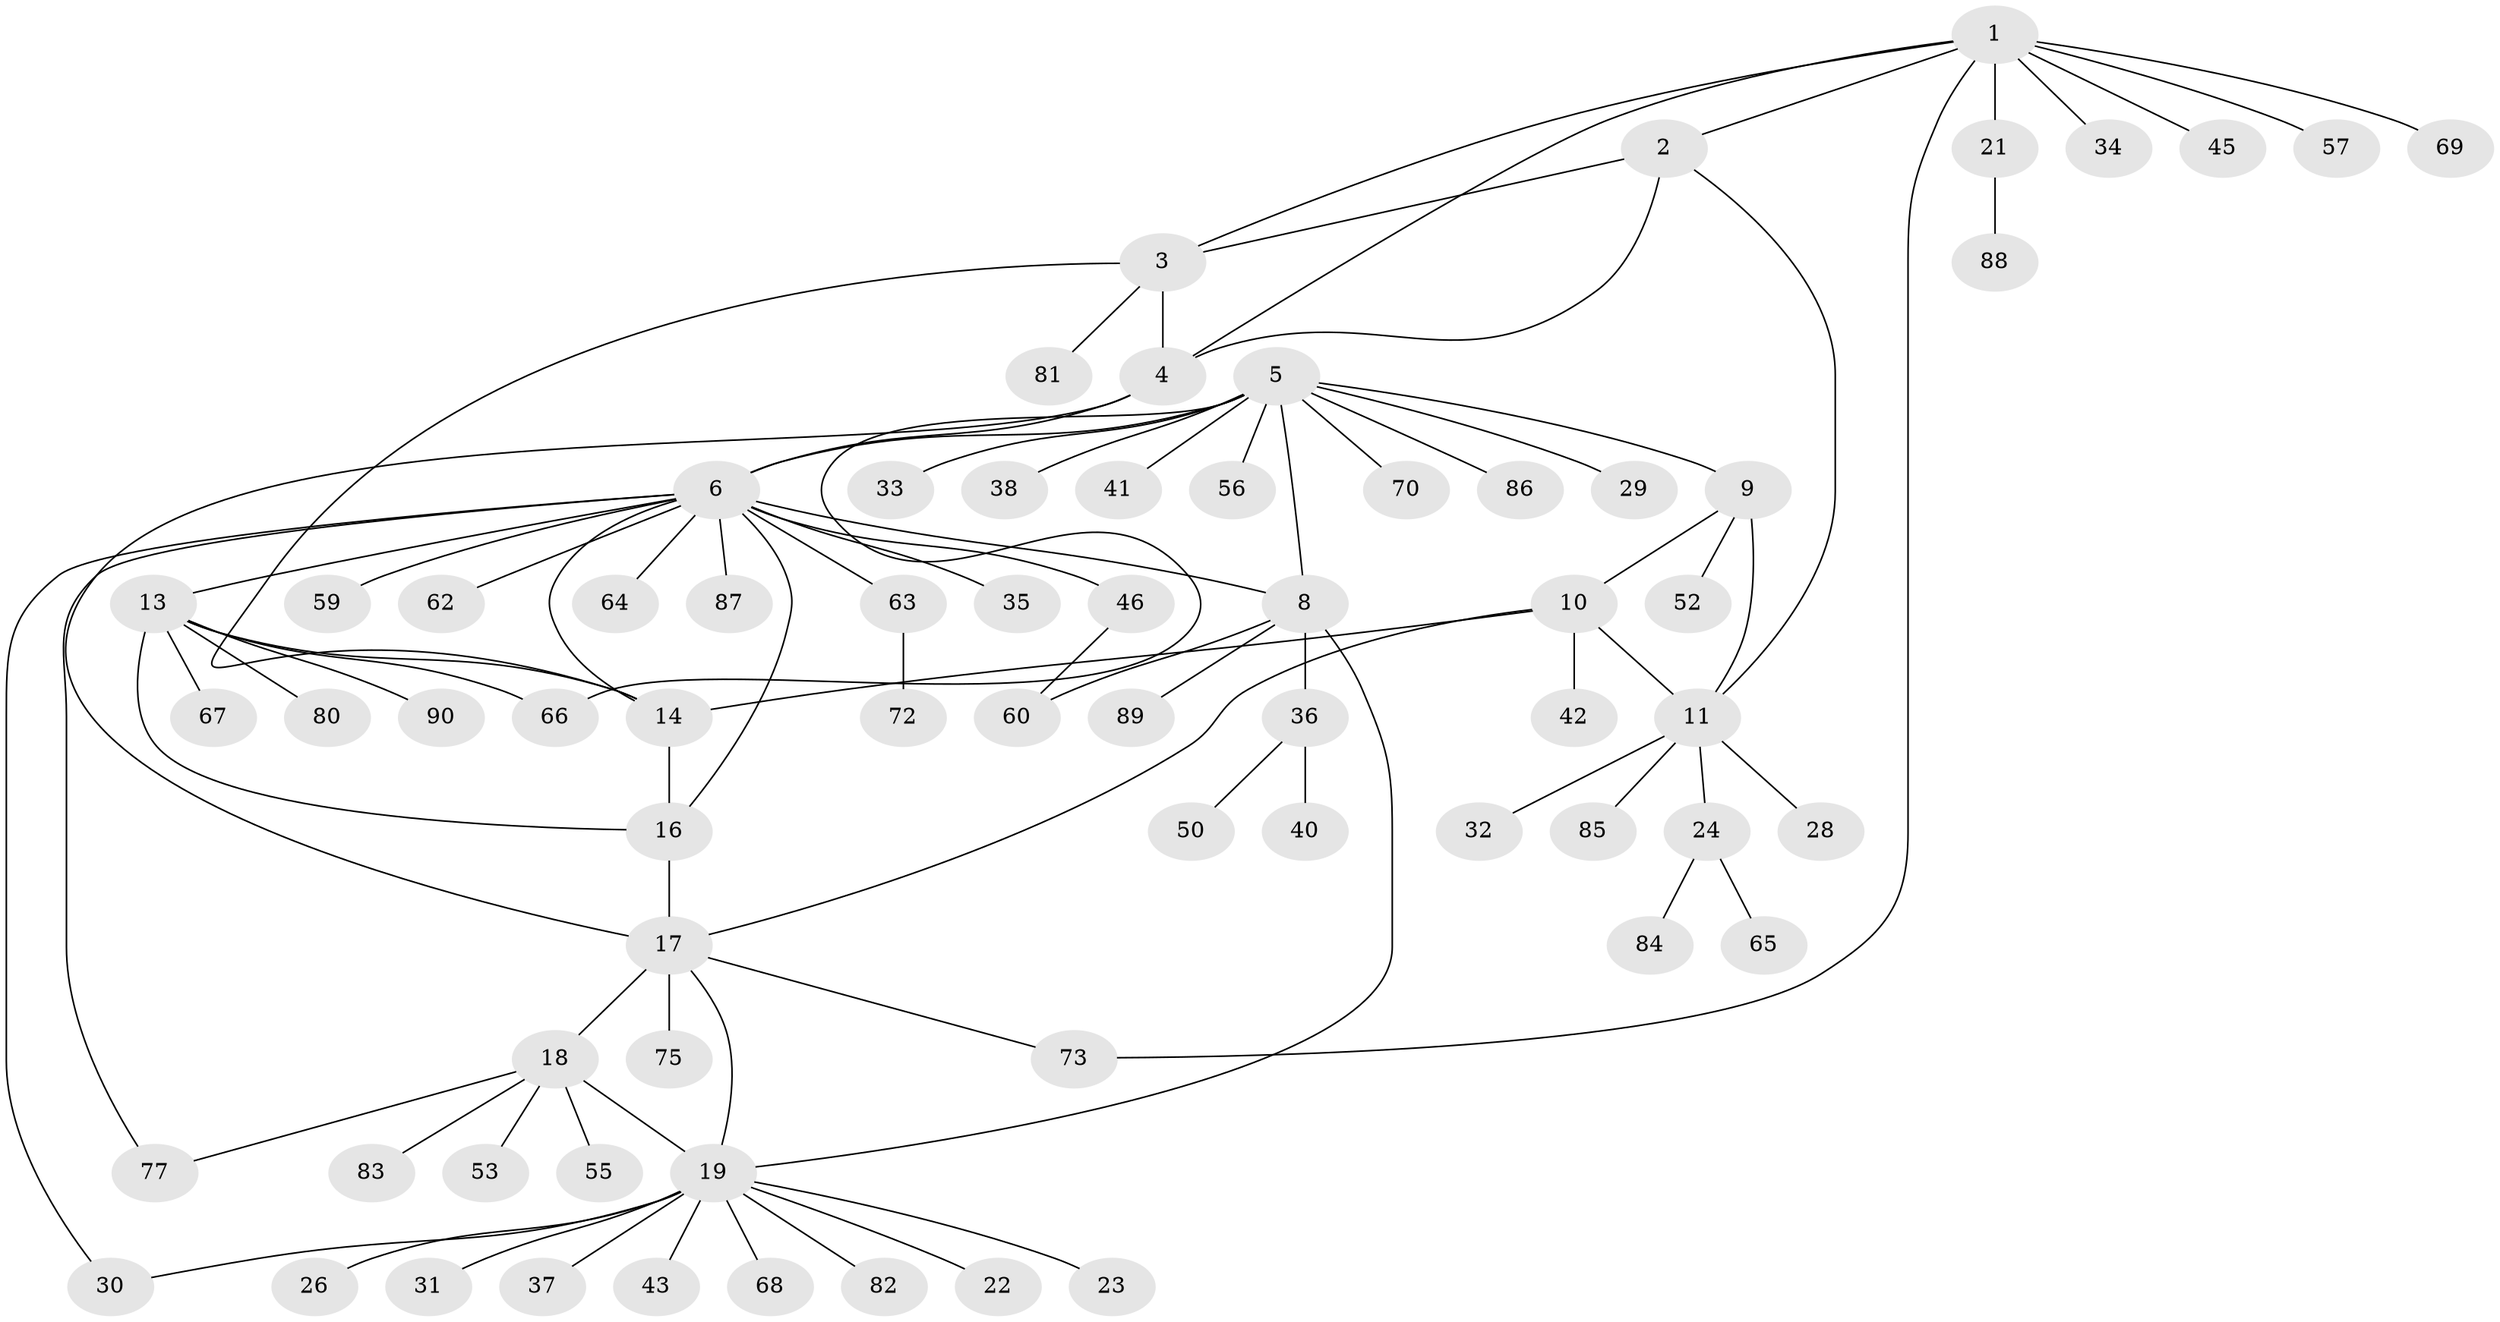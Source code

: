 // original degree distribution, {10: 0.03260869565217391, 5: 0.05434782608695652, 6: 0.03260869565217391, 8: 0.043478260869565216, 7: 0.010869565217391304, 9: 0.010869565217391304, 4: 0.03260869565217391, 14: 0.010869565217391304, 2: 0.13043478260869565, 1: 0.6086956521739131, 3: 0.03260869565217391}
// Generated by graph-tools (version 1.1) at 2025/42/03/06/25 10:42:13]
// undirected, 70 vertices, 89 edges
graph export_dot {
graph [start="1"]
  node [color=gray90,style=filled];
  1 [super="+39"];
  2 [super="+49"];
  3 [super="+25"];
  4 [super="+74"];
  5 [super="+7"];
  6 [super="+15"];
  8 [super="+71"];
  9 [super="+92"];
  10 [super="+12"];
  11 [super="+48"];
  13 [super="+78"];
  14;
  16 [super="+27"];
  17 [super="+61"];
  18 [super="+20"];
  19 [super="+47"];
  21;
  22;
  23;
  24 [super="+58"];
  26;
  28;
  29;
  30 [super="+79"];
  31;
  32 [super="+51"];
  33 [super="+44"];
  34;
  35;
  36;
  37;
  38;
  40 [super="+76"];
  41;
  42;
  43;
  45;
  46 [super="+54"];
  50;
  52;
  53;
  55;
  56;
  57;
  59;
  60;
  62;
  63;
  64;
  65;
  66;
  67;
  68;
  69 [super="+91"];
  70;
  72;
  73;
  75;
  77;
  80;
  81;
  82;
  83;
  84;
  85;
  86;
  87;
  88;
  89;
  90;
  1 -- 2;
  1 -- 3;
  1 -- 4;
  1 -- 21;
  1 -- 34;
  1 -- 45;
  1 -- 57;
  1 -- 69;
  1 -- 73;
  2 -- 3;
  2 -- 4;
  2 -- 11;
  3 -- 4;
  3 -- 14;
  3 -- 81;
  4 -- 6;
  4 -- 17;
  5 -- 6 [weight=2];
  5 -- 8 [weight=2];
  5 -- 9;
  5 -- 29;
  5 -- 33;
  5 -- 66;
  5 -- 70;
  5 -- 56;
  5 -- 38;
  5 -- 41;
  5 -- 86;
  6 -- 8;
  6 -- 30;
  6 -- 35;
  6 -- 77;
  6 -- 64;
  6 -- 13;
  6 -- 14;
  6 -- 46;
  6 -- 16;
  6 -- 87;
  6 -- 59;
  6 -- 62;
  6 -- 63;
  8 -- 19;
  8 -- 36;
  8 -- 60;
  8 -- 89;
  9 -- 10 [weight=2];
  9 -- 11;
  9 -- 52;
  10 -- 11 [weight=2];
  10 -- 17;
  10 -- 42;
  10 -- 14;
  11 -- 24;
  11 -- 28;
  11 -- 32;
  11 -- 85;
  13 -- 14;
  13 -- 16;
  13 -- 66;
  13 -- 67;
  13 -- 80;
  13 -- 90;
  14 -- 16;
  16 -- 17 [weight=2];
  17 -- 18 [weight=2];
  17 -- 19;
  17 -- 73;
  17 -- 75;
  18 -- 19 [weight=2];
  18 -- 53;
  18 -- 55;
  18 -- 83;
  18 -- 77;
  19 -- 22;
  19 -- 23;
  19 -- 26;
  19 -- 30;
  19 -- 31;
  19 -- 37;
  19 -- 43;
  19 -- 68;
  19 -- 82;
  21 -- 88;
  24 -- 65;
  24 -- 84;
  36 -- 40;
  36 -- 50;
  46 -- 60;
  63 -- 72;
}
